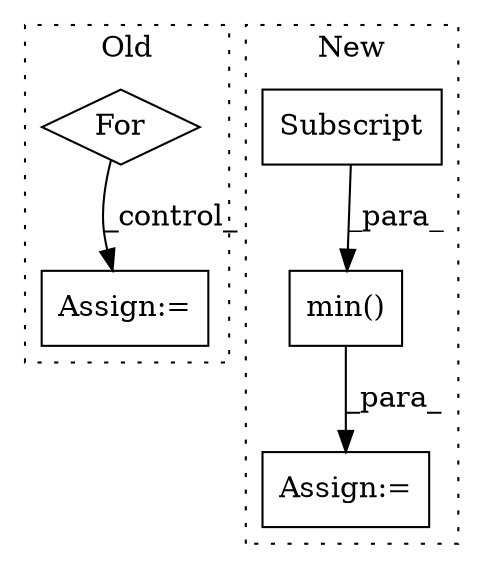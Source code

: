 digraph G {
subgraph cluster0 {
1 [label="For" a="107" s="447,467" l="4,10" shape="diamond"];
3 [label="Assign:=" a="68" s="530" l="3" shape="box"];
label = "Old";
style="dotted";
}
subgraph cluster1 {
2 [label="min()" a="75" s="497,516" l="7,1" shape="box"];
4 [label="Subscript" a="63" s="504,0" l="12,0" shape="box"];
5 [label="Assign:=" a="68" s="494" l="3" shape="box"];
label = "New";
style="dotted";
}
1 -> 3 [label="_control_"];
2 -> 5 [label="_para_"];
4 -> 2 [label="_para_"];
}